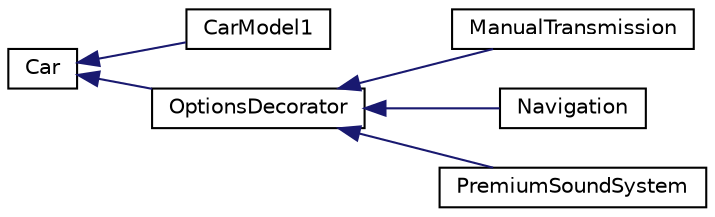 digraph "Graphical Class Hierarchy"
{
  edge [fontname="Helvetica",fontsize="10",labelfontname="Helvetica",labelfontsize="10"];
  node [fontname="Helvetica",fontsize="10",shape=record];
  rankdir="LR";
  Node1 [label="Car",height=0.2,width=0.4,color="black", fillcolor="white", style="filled",URL="$classCar.html"];
  Node1 -> Node2 [dir="back",color="midnightblue",fontsize="10",style="solid",fontname="Helvetica"];
  Node2 [label="CarModel1",height=0.2,width=0.4,color="black", fillcolor="white", style="filled",URL="$classCarModel1.html"];
  Node1 -> Node3 [dir="back",color="midnightblue",fontsize="10",style="solid",fontname="Helvetica"];
  Node3 [label="OptionsDecorator",height=0.2,width=0.4,color="black", fillcolor="white", style="filled",URL="$classOptionsDecorator.html"];
  Node3 -> Node4 [dir="back",color="midnightblue",fontsize="10",style="solid",fontname="Helvetica"];
  Node4 [label="ManualTransmission",height=0.2,width=0.4,color="black", fillcolor="white", style="filled",URL="$classManualTransmission.html"];
  Node3 -> Node5 [dir="back",color="midnightblue",fontsize="10",style="solid",fontname="Helvetica"];
  Node5 [label="Navigation",height=0.2,width=0.4,color="black", fillcolor="white", style="filled",URL="$classNavigation.html"];
  Node3 -> Node6 [dir="back",color="midnightblue",fontsize="10",style="solid",fontname="Helvetica"];
  Node6 [label="PremiumSoundSystem",height=0.2,width=0.4,color="black", fillcolor="white", style="filled",URL="$classPremiumSoundSystem.html"];
}
